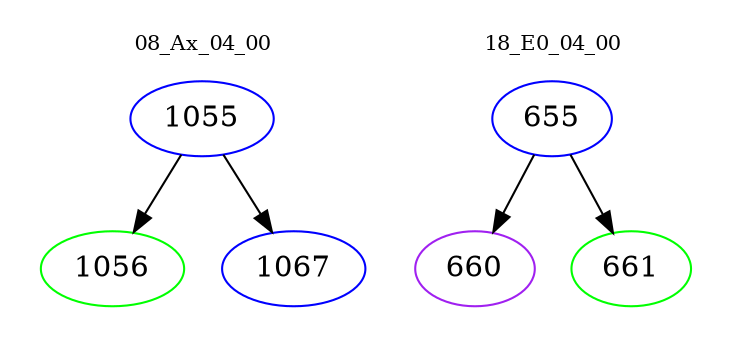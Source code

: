 digraph{
subgraph cluster_0 {
color = white
label = "08_Ax_04_00";
fontsize=10;
T0_1055 [label="1055", color="blue"]
T0_1055 -> T0_1056 [color="black"]
T0_1056 [label="1056", color="green"]
T0_1055 -> T0_1067 [color="black"]
T0_1067 [label="1067", color="blue"]
}
subgraph cluster_1 {
color = white
label = "18_E0_04_00";
fontsize=10;
T1_655 [label="655", color="blue"]
T1_655 -> T1_660 [color="black"]
T1_660 [label="660", color="purple"]
T1_655 -> T1_661 [color="black"]
T1_661 [label="661", color="green"]
}
}
